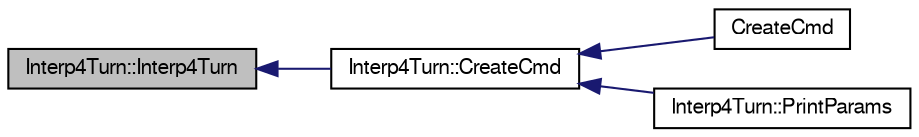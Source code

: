 digraph "Interp4Turn::Interp4Turn"
{
  edge [fontname="FreeSans",fontsize="10",labelfontname="FreeSans",labelfontsize="10"];
  node [fontname="FreeSans",fontsize="10",shape=record];
  rankdir="LR";
  Node1 [label="Interp4Turn::Interp4Turn",height=0.2,width=0.4,color="black", fillcolor="grey75", style="filled", fontcolor="black"];
  Node1 -> Node2 [dir="back",color="midnightblue",fontsize="10",style="solid",fontname="FreeSans"];
  Node2 [label="Interp4Turn::CreateCmd",height=0.2,width=0.4,color="black", fillcolor="white", style="filled",URL="$class_interp4_turn.html#a6b702fb651beff94fa67276bc231c741",tooltip="Ta metoda nie musi być zdefiniowna w klasie bazowej. "];
  Node2 -> Node3 [dir="back",color="midnightblue",fontsize="10",style="solid",fontname="FreeSans"];
  Node3 [label="CreateCmd",height=0.2,width=0.4,color="black", fillcolor="white", style="filled",URL="$_interp4_turn_8cpp.html#a0ab483787498a2b002838d9426437be6"];
  Node2 -> Node4 [dir="back",color="midnightblue",fontsize="10",style="solid",fontname="FreeSans"];
  Node4 [label="Interp4Turn::PrintParams",height=0.2,width=0.4,color="black", fillcolor="white", style="filled",URL="$class_interp4_turn.html#ae568e10b0875e4ea69db6ac75c50d672"];
}
